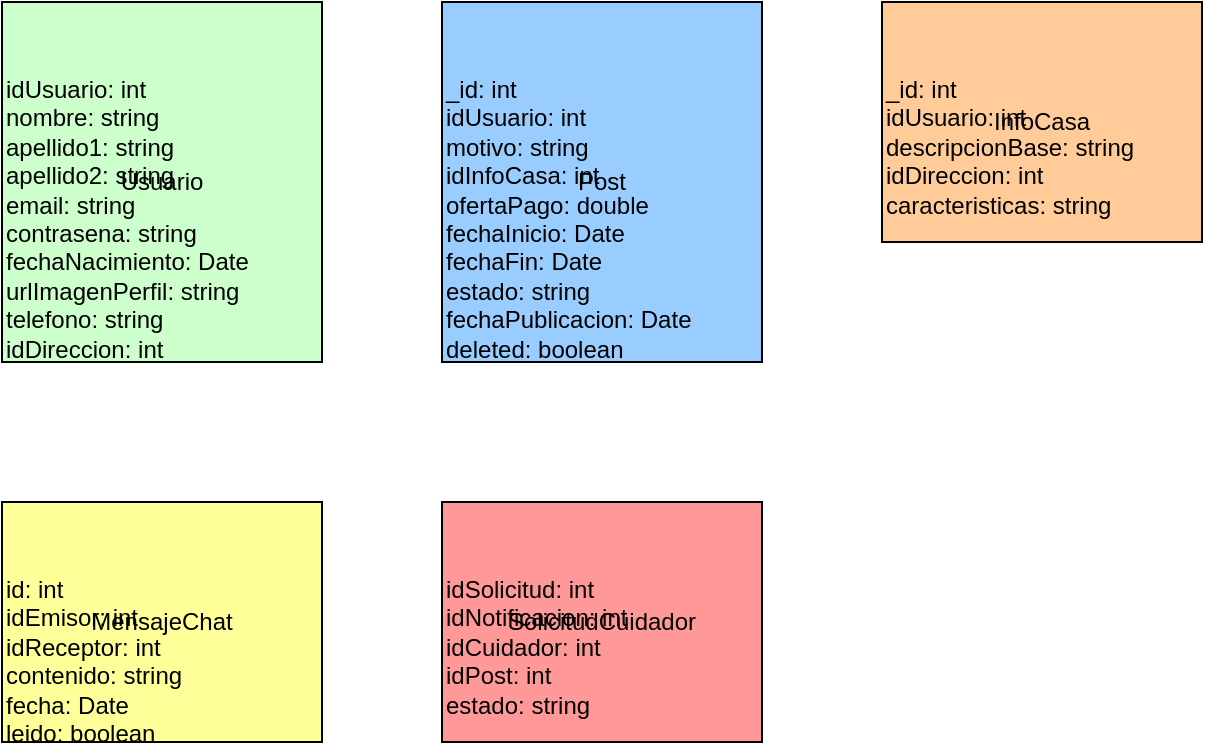 <mxfile>
  <diagram name="Diagrama de clases UML - Minchapp">
    <mxGraphModel dx="1062" dy="500" grid="1" gridSize="10" guides="1" tooltips="1" connect="1" arrows="1" fold="1" page="1" pageScale="1" pageWidth="827" pageHeight="1169" math="0" shadow="0">
      <root>
        <mxCell id="0" />
        <mxCell id="1" parent="0" />
        
        <!-- Usuario Class -->
        <mxCell id="2" value="Usuario" style="rounded=0;whiteSpace=wrap;html=1;fillColor=#CCFFCC;strokeColor=#000000;" vertex="1" parent="1">
          <mxGeometry x="80" y="50" width="160" height="180" as="geometry" />
        </mxCell>
        <mxCell id="3" value="idUsuario: int&#xa;nombre: string&#xa;apellido1: string&#xa;apellido2: string&#xa;email: string&#xa;contrasena: string&#xa;fechaNacimiento: Date&#xa;urlImagenPerfil: string&#xa;telefono: string&#xa;idDireccion: int" style="text;html=1;strokeColor=none;fillColor=none;" vertex="1" parent="2">
          <mxGeometry x="0" y="30" width="160" height="150" as="geometry" />
        </mxCell>
        
        <!-- Post Class -->
        <mxCell id="4" value="Post" style="rounded=0;whiteSpace=wrap;html=1;fillColor=#99CCFF;strokeColor=#000000;" vertex="1" parent="1">
          <mxGeometry x="300" y="50" width="160" height="180" as="geometry" />
        </mxCell>
        <mxCell id="5" value="_id: int&#xa;idUsuario: int&#xa;motivo: string&#xa;idInfoCasa: int&#xa;ofertaPago: double&#xa;fechaInicio: Date&#xa;fechaFin: Date&#xa;estado: string&#xa;fechaPublicacion: Date&#xa;deleted: boolean" style="text;html=1;strokeColor=none;fillColor=none;" vertex="1" parent="4">
          <mxGeometry x="0" y="30" width="160" height="150" as="geometry" />
        </mxCell>

        <!-- InfoCasa Class -->
        <mxCell id="6" value="InfoCasa" style="rounded=0;whiteSpace=wrap;html=1;fillColor=#FFCC99;strokeColor=#000000;" vertex="1" parent="1">
          <mxGeometry x="520" y="50" width="160" height="120" as="geometry" />
        </mxCell>
        <mxCell id="7" value="_id: int&#xa;idUsuario: int&#xa;descripcionBase: string&#xa;idDireccion: int&#xa;caracteristicas: string" style="text;html=1;strokeColor=none;fillColor=none;" vertex="1" parent="6">
          <mxGeometry x="0" y="30" width="160" height="90" as="geometry" />
        </mxCell>
        
        <!-- MensajeChat Class -->
        <mxCell id="8" value="MensajeChat" style="rounded=0;whiteSpace=wrap;html=1;fillColor=#FFFF99;strokeColor=#000000;" vertex="1" parent="1">
          <mxGeometry x="80" y="300" width="160" height="120" as="geometry" />
        </mxCell>
        <mxCell id="9" value="id: int&#xa;idEmisor: int&#xa;idReceptor: int&#xa;contenido: string&#xa;fecha: Date&#xa;leido: boolean" style="text;html=1;strokeColor=none;fillColor=none;" vertex="1" parent="8">
          <mxGeometry x="0" y="30" width="160" height="90" as="geometry" />
        </mxCell>

        <!-- SolicitudCuidador Class -->
        <mxCell id="10" value="SolicitudCuidador" style="rounded=0;whiteSpace=wrap;html=1;fillColor=#FF9999;strokeColor=#000000;" vertex="1" parent="1">
          <mxGeometry x="300" y="300" width="160" height="120" as="geometry" />
        </mxCell>
        <mxCell id="11" value="idSolicitud: int&#xa;idNotificacion: int&#xa;idCuidador: int&#xa;idPost: int&#xa;estado: string" style="text;html=1;strokeColor=none;fillColor=none;" vertex="1" parent="10">
          <mxGeometry x="0" y="30" width="160" height="90" as="geometry" />
        </mxCell>

        <!-- Relación Usuario 1 --- * Post -->
        <mxCell id="12" value="" style="endArrow=none;startArrow=none;strokeColor=#000000;" edge="1" parent="1" source="2" target="4">
          <mxGeometry width="50" height="50" relative="1" as="geometry" />
        </mxCell>
        
        <!-- Relación Post 1 --- 1 InfoCasa -->
        <mxCell id="13" value="" style="endArrow=none;startArrow=none;strokeColor=#000000;" edge="1" parent="1" source="4" target="6">
          <mxGeometry width="50" height="50" relative="1" as="geometry" />
        </mxCell>
        
        <!-- Relación Usuario 1 --- * MensajeChat -->
        <mxCell id="14" value="" style="endArrow=none;startArrow=none;strokeColor=#000000;" edge="1" parent="1" source="2" target="8">
          <mxGeometry width="50" height="50" relative="1" as="geometry" />
        </mxCell>

        <!-- Relación Post 1 --- * SolicitudCuidador -->
        <mxCell id="15" value="" style="endArrow=none;startArrow=none;strokeColor=#000000;" edge="1" parent="1" source="4" target="10">
          <mxGeometry width="50" height="50" relative="1" as="geometry" />
        </mxCell>
      </root>
    </mxGraphModel>
  </diagram>
</mxfile>
